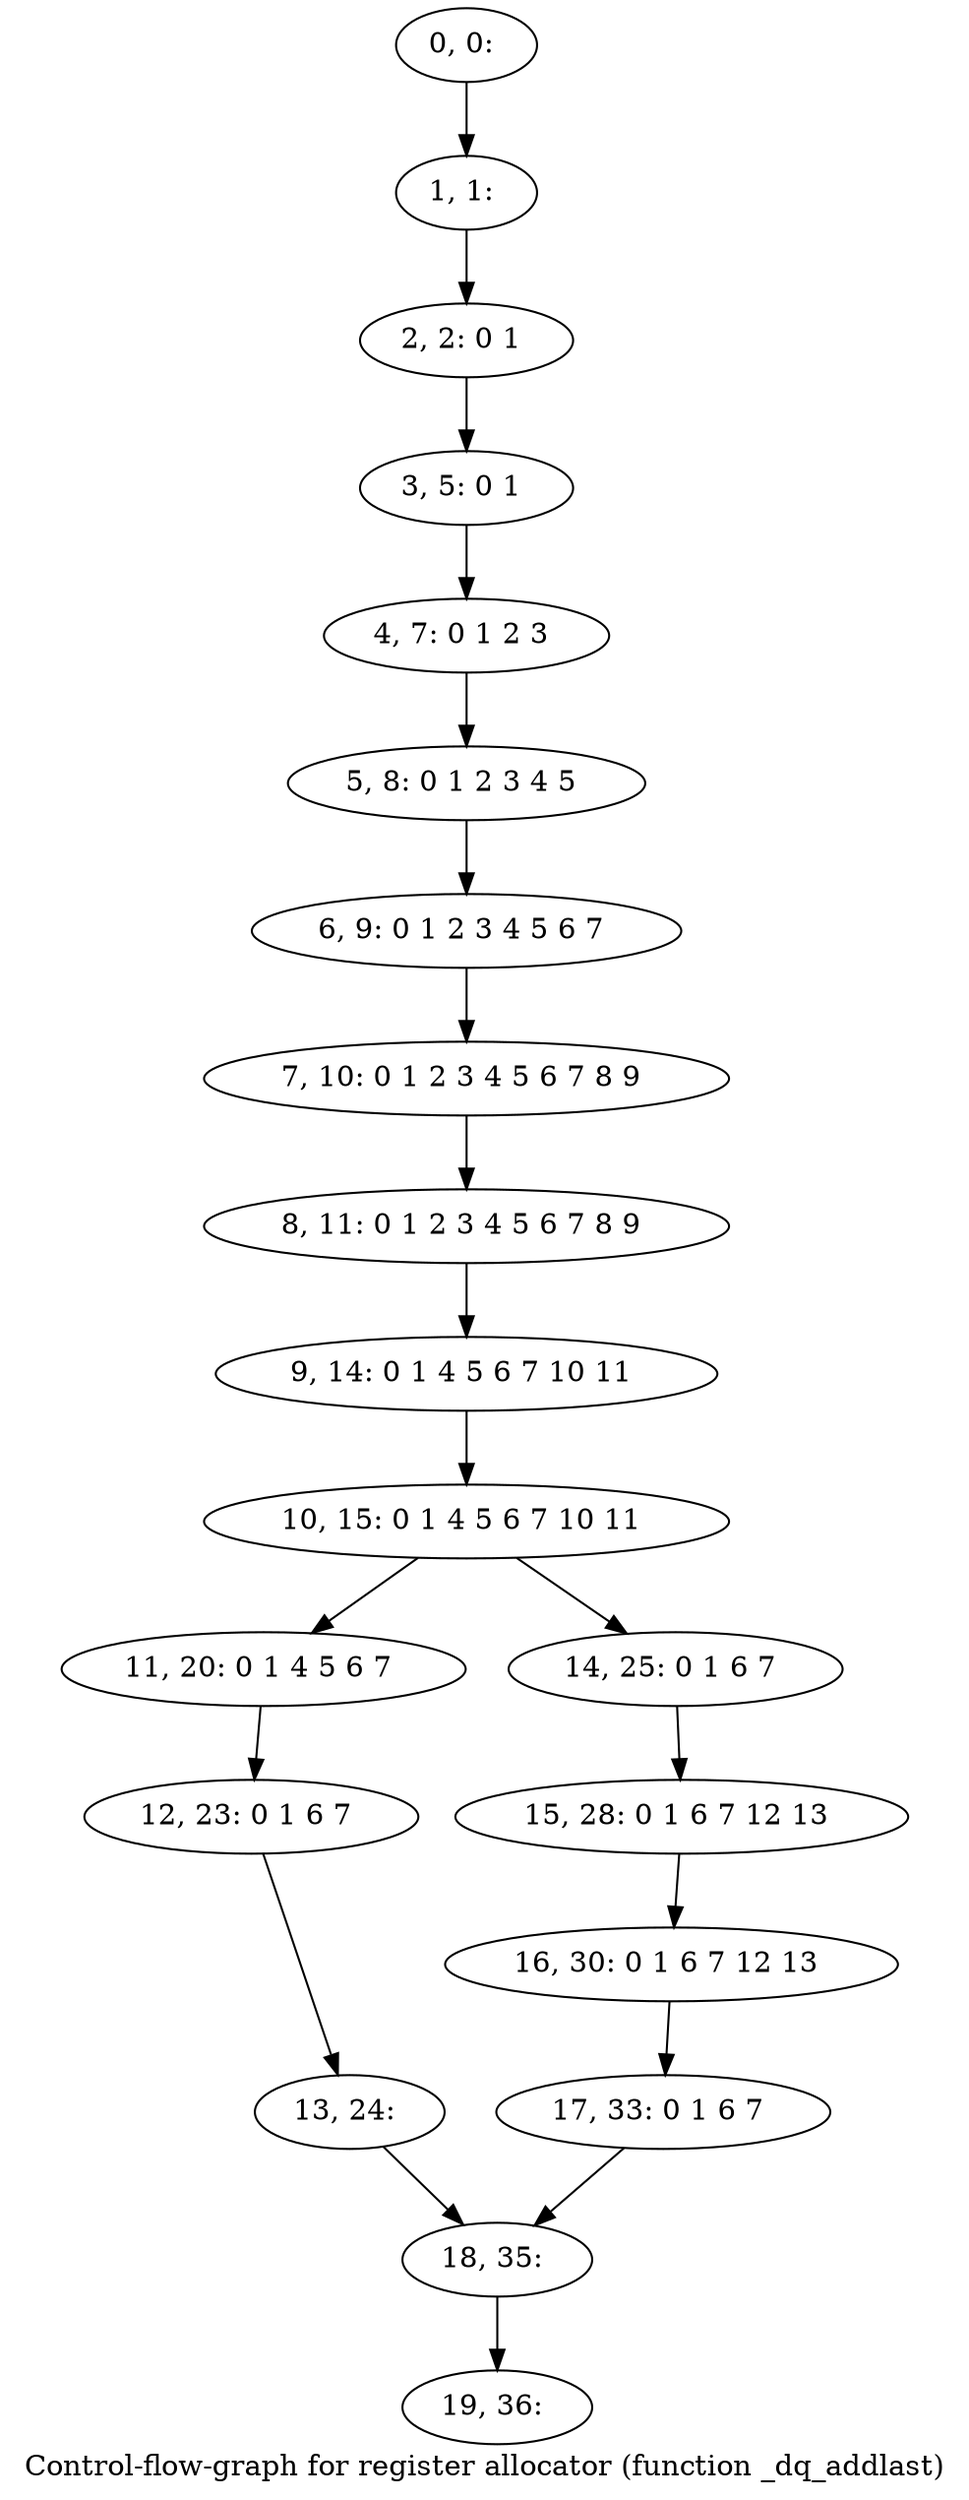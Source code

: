 digraph G {
graph [label="Control-flow-graph for register allocator (function _dq_addlast)"]
0[label="0, 0: "];
1[label="1, 1: "];
2[label="2, 2: 0 1 "];
3[label="3, 5: 0 1 "];
4[label="4, 7: 0 1 2 3 "];
5[label="5, 8: 0 1 2 3 4 5 "];
6[label="6, 9: 0 1 2 3 4 5 6 7 "];
7[label="7, 10: 0 1 2 3 4 5 6 7 8 9 "];
8[label="8, 11: 0 1 2 3 4 5 6 7 8 9 "];
9[label="9, 14: 0 1 4 5 6 7 10 11 "];
10[label="10, 15: 0 1 4 5 6 7 10 11 "];
11[label="11, 20: 0 1 4 5 6 7 "];
12[label="12, 23: 0 1 6 7 "];
13[label="13, 24: "];
14[label="14, 25: 0 1 6 7 "];
15[label="15, 28: 0 1 6 7 12 13 "];
16[label="16, 30: 0 1 6 7 12 13 "];
17[label="17, 33: 0 1 6 7 "];
18[label="18, 35: "];
19[label="19, 36: "];
0->1 ;
1->2 ;
2->3 ;
3->4 ;
4->5 ;
5->6 ;
6->7 ;
7->8 ;
8->9 ;
9->10 ;
10->11 ;
10->14 ;
11->12 ;
12->13 ;
13->18 ;
14->15 ;
15->16 ;
16->17 ;
17->18 ;
18->19 ;
}
